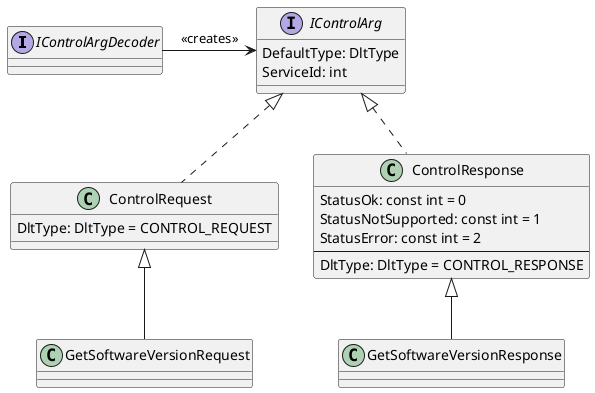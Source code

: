 @startuml DLT.ControlArg
interface IControlArgDecoder

interface IControlArg {
    DefaultType: DltType
    ServiceId: int
}

class ControlRequest {
    DltType: DltType = CONTROL_REQUEST
}

class ControlResponse {
    StatusOk: const int = 0
    StatusNotSupported: const int = 1
    StatusError: const int = 2
    ---
    DltType: DltType = CONTROL_RESPONSE
}

IControlArgDecoder -r-> IControlArg : <<creates>>

IControlArg <|.d. ControlRequest
IControlArg <|.d. ControlResponse

class GetSoftwareVersionRequest
ControlRequest <|-d- GetSoftwareVersionRequest

class GetSoftwareVersionResponse
ControlResponse <|-d- GetSoftwareVersionResponse
@enduml
